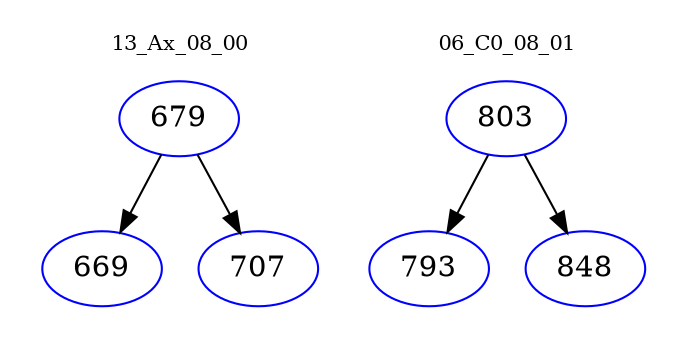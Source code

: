 digraph{
subgraph cluster_0 {
color = white
label = "13_Ax_08_00";
fontsize=10;
T0_679 [label="679", color="blue"]
T0_679 -> T0_669 [color="black"]
T0_669 [label="669", color="blue"]
T0_679 -> T0_707 [color="black"]
T0_707 [label="707", color="blue"]
}
subgraph cluster_1 {
color = white
label = "06_C0_08_01";
fontsize=10;
T1_803 [label="803", color="blue"]
T1_803 -> T1_793 [color="black"]
T1_793 [label="793", color="blue"]
T1_803 -> T1_848 [color="black"]
T1_848 [label="848", color="blue"]
}
}
